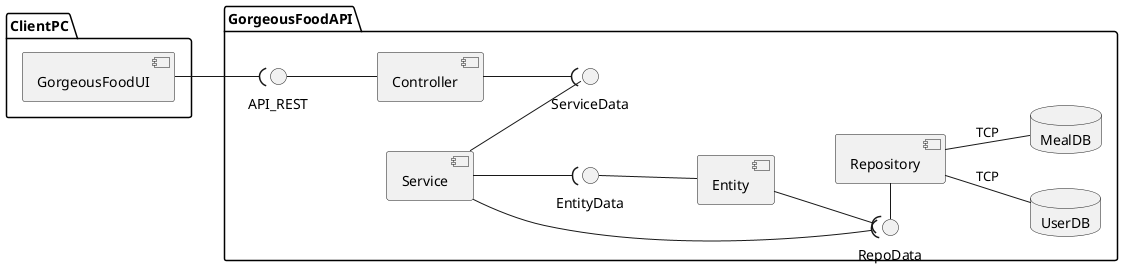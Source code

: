 @startuml

left to right direction

package "GorgeousFoodAPI"{
    [Controller] -up- API_REST
    [Service] -- ServiceData
    [Entity] -up- EntityData
    [Repository] -left- RepoData
    
    Service --(RepoData
    Controller --(ServiceData
    Service --(EntityData
    Entity --(RepoData
    
    Repository --UserDB :TCP
    Repository --MealDB :TCP
}

package "ClientPC"{
    [GorgeousFoodUI] --(API_REST
}

database "UserDB"{
}

database "MealDB"{
}

@enduml
